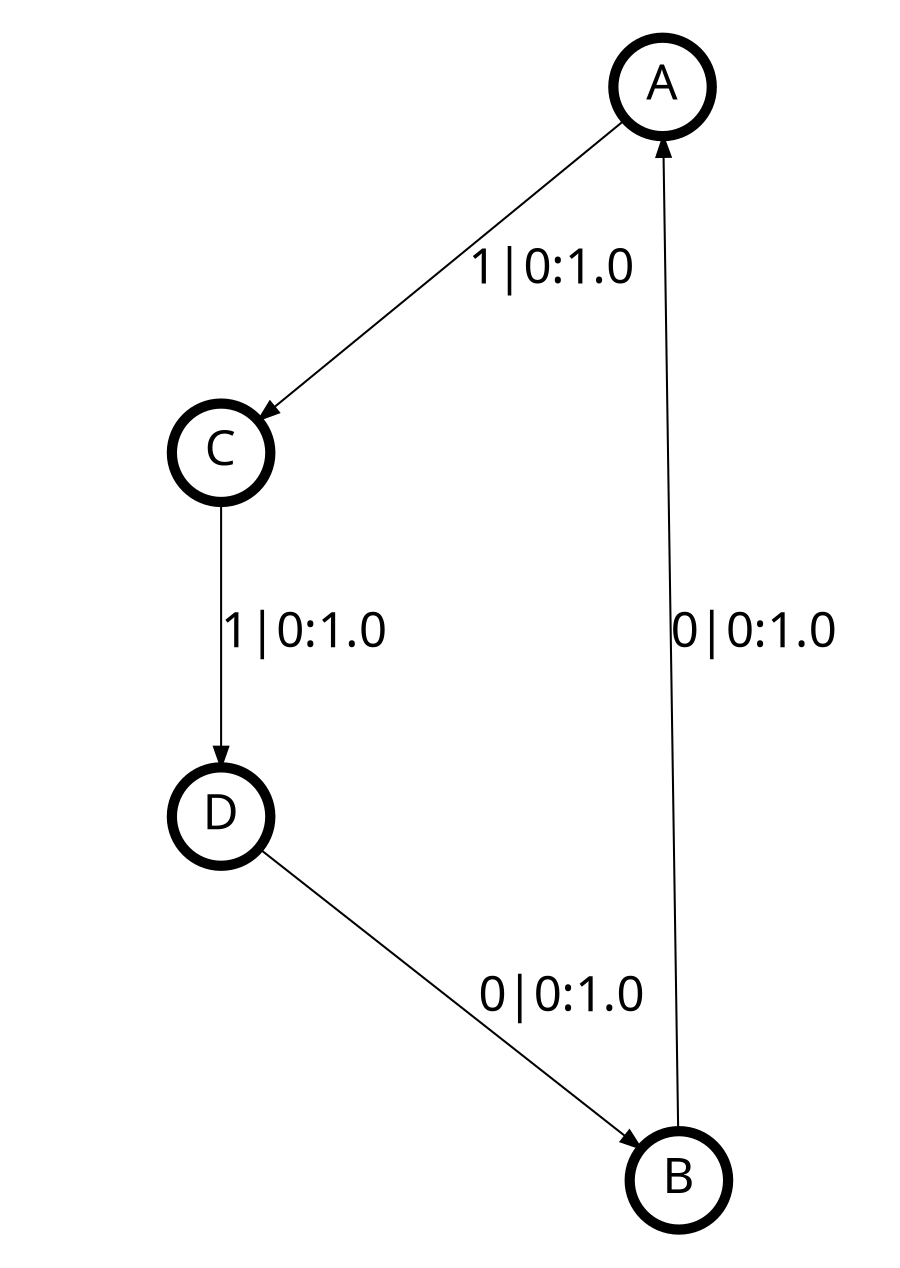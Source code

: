 digraph  {
size = "6,8.5";
ratio = "fill";
node
[shape = circle];
node [fontsize = 24];
node [penwidth = 5];
edge [fontsize = 24];
node [fontname = "CMU Serif Roman"];
graph [fontname = "CMU Serif Roman"];
edge [fontname = "CMU Serif Roman"];
A -> C [label = "1|0:1.0\l"];
B -> A [label = "0|0:1.0\l"];
C -> D [label = "1|0:1.0\l"];
D -> B [label = "0|0:1.0\l"];
}